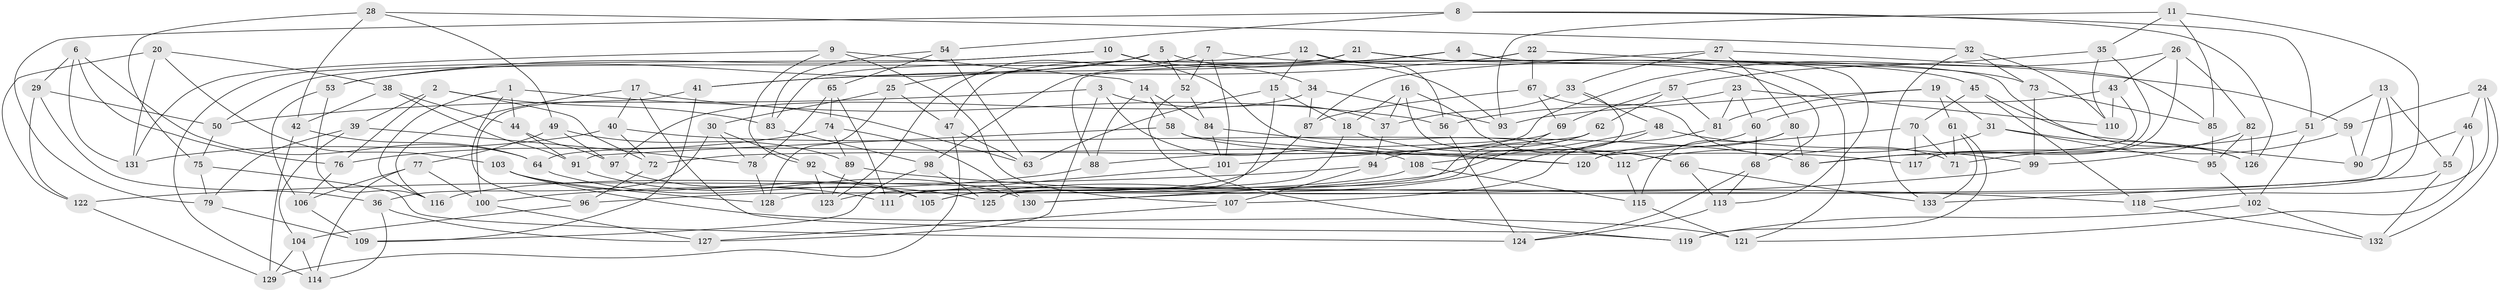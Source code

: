 // coarse degree distribution, {9: 0.05970149253731343, 8: 0.04477611940298507, 4: 0.6567164179104478, 11: 0.04477611940298507, 10: 0.05970149253731343, 12: 0.014925373134328358, 7: 0.04477611940298507, 6: 0.014925373134328358, 3: 0.05970149253731343}
// Generated by graph-tools (version 1.1) at 2025/54/03/04/25 22:54:06]
// undirected, 133 vertices, 266 edges
graph export_dot {
  node [color=gray90,style=filled];
  1;
  2;
  3;
  4;
  5;
  6;
  7;
  8;
  9;
  10;
  11;
  12;
  13;
  14;
  15;
  16;
  17;
  18;
  19;
  20;
  21;
  22;
  23;
  24;
  25;
  26;
  27;
  28;
  29;
  30;
  31;
  32;
  33;
  34;
  35;
  36;
  37;
  38;
  39;
  40;
  41;
  42;
  43;
  44;
  45;
  46;
  47;
  48;
  49;
  50;
  51;
  52;
  53;
  54;
  55;
  56;
  57;
  58;
  59;
  60;
  61;
  62;
  63;
  64;
  65;
  66;
  67;
  68;
  69;
  70;
  71;
  72;
  73;
  74;
  75;
  76;
  77;
  78;
  79;
  80;
  81;
  82;
  83;
  84;
  85;
  86;
  87;
  88;
  89;
  90;
  91;
  92;
  93;
  94;
  95;
  96;
  97;
  98;
  99;
  100;
  101;
  102;
  103;
  104;
  105;
  106;
  107;
  108;
  109;
  110;
  111;
  112;
  113;
  114;
  115;
  116;
  117;
  118;
  119;
  120;
  121;
  122;
  123;
  124;
  125;
  126;
  127;
  128;
  129;
  130;
  131;
  132;
  133;
  1 -- 63;
  1 -- 44;
  1 -- 96;
  1 -- 116;
  2 -- 83;
  2 -- 72;
  2 -- 39;
  2 -- 76;
  3 -- 37;
  3 -- 108;
  3 -- 50;
  3 -- 127;
  4 -- 41;
  4 -- 73;
  4 -- 98;
  4 -- 113;
  5 -- 53;
  5 -- 52;
  5 -- 25;
  5 -- 93;
  6 -- 29;
  6 -- 64;
  6 -- 131;
  6 -- 76;
  7 -- 52;
  7 -- 126;
  7 -- 101;
  7 -- 123;
  8 -- 126;
  8 -- 51;
  8 -- 79;
  8 -- 54;
  9 -- 131;
  9 -- 92;
  9 -- 107;
  9 -- 14;
  10 -- 53;
  10 -- 34;
  10 -- 114;
  10 -- 120;
  11 -- 93;
  11 -- 85;
  11 -- 35;
  11 -- 125;
  12 -- 56;
  12 -- 68;
  12 -- 83;
  12 -- 15;
  13 -- 128;
  13 -- 90;
  13 -- 55;
  13 -- 51;
  14 -- 88;
  14 -- 58;
  14 -- 84;
  15 -- 63;
  15 -- 125;
  15 -- 18;
  16 -- 18;
  16 -- 66;
  16 -- 37;
  16 -- 112;
  17 -- 56;
  17 -- 119;
  17 -- 40;
  17 -- 116;
  18 -- 66;
  18 -- 105;
  19 -- 31;
  19 -- 61;
  19 -- 81;
  19 -- 93;
  20 -- 103;
  20 -- 38;
  20 -- 122;
  20 -- 131;
  21 -- 45;
  21 -- 47;
  21 -- 50;
  21 -- 121;
  22 -- 88;
  22 -- 41;
  22 -- 67;
  22 -- 59;
  23 -- 60;
  23 -- 81;
  23 -- 110;
  23 -- 56;
  24 -- 46;
  24 -- 132;
  24 -- 118;
  24 -- 59;
  25 -- 30;
  25 -- 47;
  25 -- 128;
  26 -- 82;
  26 -- 117;
  26 -- 43;
  26 -- 64;
  27 -- 85;
  27 -- 87;
  27 -- 80;
  27 -- 33;
  28 -- 42;
  28 -- 49;
  28 -- 32;
  28 -- 75;
  29 -- 36;
  29 -- 50;
  29 -- 122;
  30 -- 36;
  30 -- 92;
  30 -- 78;
  31 -- 112;
  31 -- 95;
  31 -- 126;
  32 -- 133;
  32 -- 110;
  32 -- 73;
  33 -- 111;
  33 -- 48;
  33 -- 37;
  34 -- 97;
  34 -- 93;
  34 -- 87;
  35 -- 117;
  35 -- 57;
  35 -- 110;
  36 -- 114;
  36 -- 127;
  37 -- 94;
  38 -- 42;
  38 -- 91;
  38 -- 44;
  39 -- 78;
  39 -- 79;
  39 -- 104;
  40 -- 86;
  40 -- 72;
  40 -- 131;
  41 -- 100;
  41 -- 109;
  42 -- 64;
  42 -- 129;
  43 -- 86;
  43 -- 60;
  43 -- 110;
  44 -- 97;
  44 -- 91;
  45 -- 90;
  45 -- 70;
  45 -- 118;
  46 -- 90;
  46 -- 121;
  46 -- 55;
  47 -- 129;
  47 -- 63;
  48 -- 108;
  48 -- 105;
  48 -- 99;
  49 -- 77;
  49 -- 97;
  49 -- 89;
  50 -- 75;
  51 -- 102;
  51 -- 86;
  52 -- 119;
  52 -- 84;
  53 -- 106;
  53 -- 116;
  54 -- 65;
  54 -- 83;
  54 -- 63;
  55 -- 133;
  55 -- 132;
  56 -- 124;
  57 -- 81;
  57 -- 69;
  57 -- 62;
  58 -- 120;
  58 -- 117;
  58 -- 91;
  59 -- 90;
  59 -- 71;
  60 -- 68;
  60 -- 88;
  61 -- 119;
  61 -- 133;
  61 -- 71;
  62 -- 96;
  62 -- 94;
  62 -- 101;
  64 -- 125;
  65 -- 111;
  65 -- 78;
  65 -- 74;
  66 -- 113;
  66 -- 133;
  67 -- 71;
  67 -- 69;
  67 -- 87;
  68 -- 124;
  68 -- 113;
  69 -- 72;
  69 -- 130;
  70 -- 120;
  70 -- 71;
  70 -- 117;
  72 -- 96;
  73 -- 99;
  73 -- 85;
  74 -- 89;
  74 -- 76;
  74 -- 130;
  75 -- 124;
  75 -- 79;
  76 -- 106;
  77 -- 106;
  77 -- 100;
  77 -- 114;
  78 -- 128;
  79 -- 109;
  80 -- 86;
  80 -- 115;
  80 -- 120;
  81 -- 107;
  82 -- 126;
  82 -- 95;
  82 -- 99;
  83 -- 98;
  84 -- 101;
  84 -- 112;
  85 -- 95;
  87 -- 123;
  88 -- 100;
  89 -- 123;
  89 -- 118;
  91 -- 130;
  92 -- 105;
  92 -- 123;
  94 -- 122;
  94 -- 107;
  95 -- 102;
  96 -- 104;
  97 -- 105;
  98 -- 109;
  98 -- 125;
  99 -- 130;
  100 -- 127;
  101 -- 111;
  102 -- 132;
  102 -- 119;
  103 -- 128;
  103 -- 121;
  103 -- 111;
  104 -- 129;
  104 -- 114;
  106 -- 109;
  107 -- 127;
  108 -- 116;
  108 -- 115;
  112 -- 115;
  113 -- 124;
  115 -- 121;
  118 -- 132;
  122 -- 129;
}
